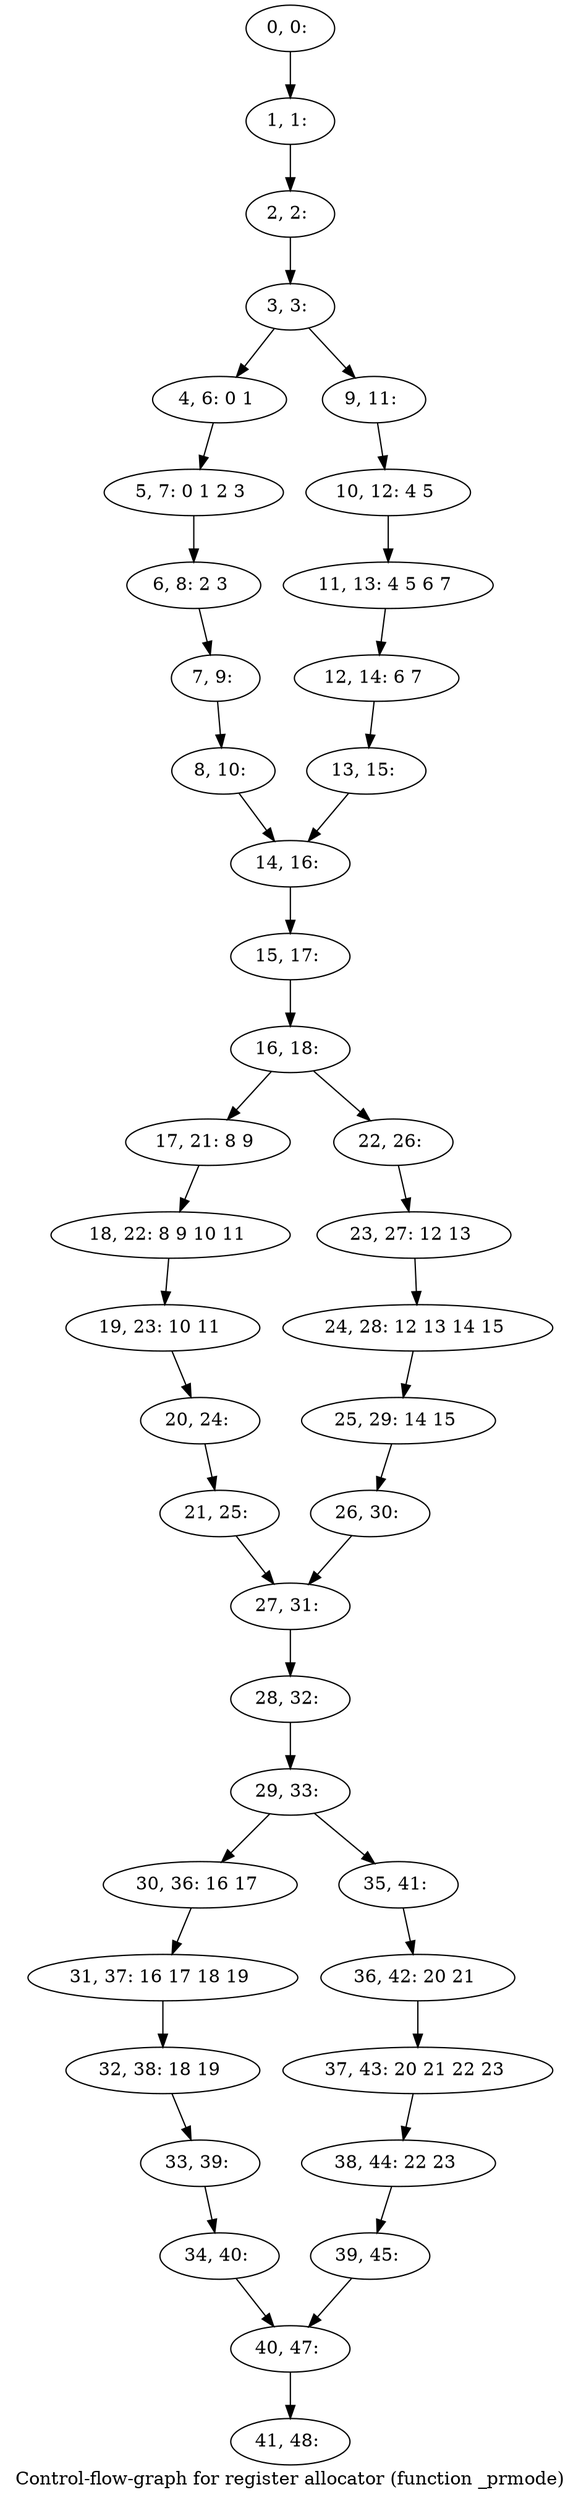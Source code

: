 digraph G {
graph [label="Control-flow-graph for register allocator (function _prmode)"]
0[label="0, 0: "];
1[label="1, 1: "];
2[label="2, 2: "];
3[label="3, 3: "];
4[label="4, 6: 0 1 "];
5[label="5, 7: 0 1 2 3 "];
6[label="6, 8: 2 3 "];
7[label="7, 9: "];
8[label="8, 10: "];
9[label="9, 11: "];
10[label="10, 12: 4 5 "];
11[label="11, 13: 4 5 6 7 "];
12[label="12, 14: 6 7 "];
13[label="13, 15: "];
14[label="14, 16: "];
15[label="15, 17: "];
16[label="16, 18: "];
17[label="17, 21: 8 9 "];
18[label="18, 22: 8 9 10 11 "];
19[label="19, 23: 10 11 "];
20[label="20, 24: "];
21[label="21, 25: "];
22[label="22, 26: "];
23[label="23, 27: 12 13 "];
24[label="24, 28: 12 13 14 15 "];
25[label="25, 29: 14 15 "];
26[label="26, 30: "];
27[label="27, 31: "];
28[label="28, 32: "];
29[label="29, 33: "];
30[label="30, 36: 16 17 "];
31[label="31, 37: 16 17 18 19 "];
32[label="32, 38: 18 19 "];
33[label="33, 39: "];
34[label="34, 40: "];
35[label="35, 41: "];
36[label="36, 42: 20 21 "];
37[label="37, 43: 20 21 22 23 "];
38[label="38, 44: 22 23 "];
39[label="39, 45: "];
40[label="40, 47: "];
41[label="41, 48: "];
0->1 ;
1->2 ;
2->3 ;
3->4 ;
3->9 ;
4->5 ;
5->6 ;
6->7 ;
7->8 ;
8->14 ;
9->10 ;
10->11 ;
11->12 ;
12->13 ;
13->14 ;
14->15 ;
15->16 ;
16->17 ;
16->22 ;
17->18 ;
18->19 ;
19->20 ;
20->21 ;
21->27 ;
22->23 ;
23->24 ;
24->25 ;
25->26 ;
26->27 ;
27->28 ;
28->29 ;
29->30 ;
29->35 ;
30->31 ;
31->32 ;
32->33 ;
33->34 ;
34->40 ;
35->36 ;
36->37 ;
37->38 ;
38->39 ;
39->40 ;
40->41 ;
}
